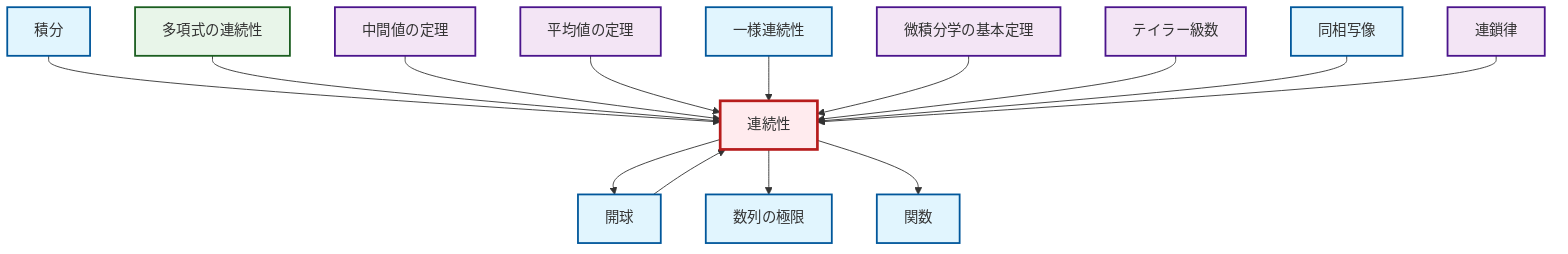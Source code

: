graph TD
    classDef definition fill:#e1f5fe,stroke:#01579b,stroke-width:2px
    classDef theorem fill:#f3e5f5,stroke:#4a148c,stroke-width:2px
    classDef axiom fill:#fff3e0,stroke:#e65100,stroke-width:2px
    classDef example fill:#e8f5e9,stroke:#1b5e20,stroke-width:2px
    classDef current fill:#ffebee,stroke:#b71c1c,stroke-width:3px
    ex-polynomial-continuity["多項式の連続性"]:::example
    def-uniform-continuity["一様連続性"]:::definition
    thm-fundamental-calculus["微積分学の基本定理"]:::theorem
    thm-intermediate-value["中間値の定理"]:::theorem
    def-limit["数列の極限"]:::definition
    def-function["関数"]:::definition
    thm-mean-value["平均値の定理"]:::theorem
    thm-chain-rule["連鎖律"]:::theorem
    thm-taylor-series["テイラー級数"]:::theorem
    def-homeomorphism["同相写像"]:::definition
    def-open-ball["開球"]:::definition
    def-integral["積分"]:::definition
    def-continuity["連続性"]:::definition
    def-integral --> def-continuity
    ex-polynomial-continuity --> def-continuity
    thm-intermediate-value --> def-continuity
    thm-mean-value --> def-continuity
    def-uniform-continuity --> def-continuity
    thm-fundamental-calculus --> def-continuity
    thm-taylor-series --> def-continuity
    def-continuity --> def-open-ball
    def-homeomorphism --> def-continuity
    def-continuity --> def-limit
    thm-chain-rule --> def-continuity
    def-open-ball --> def-continuity
    def-continuity --> def-function
    class def-continuity current